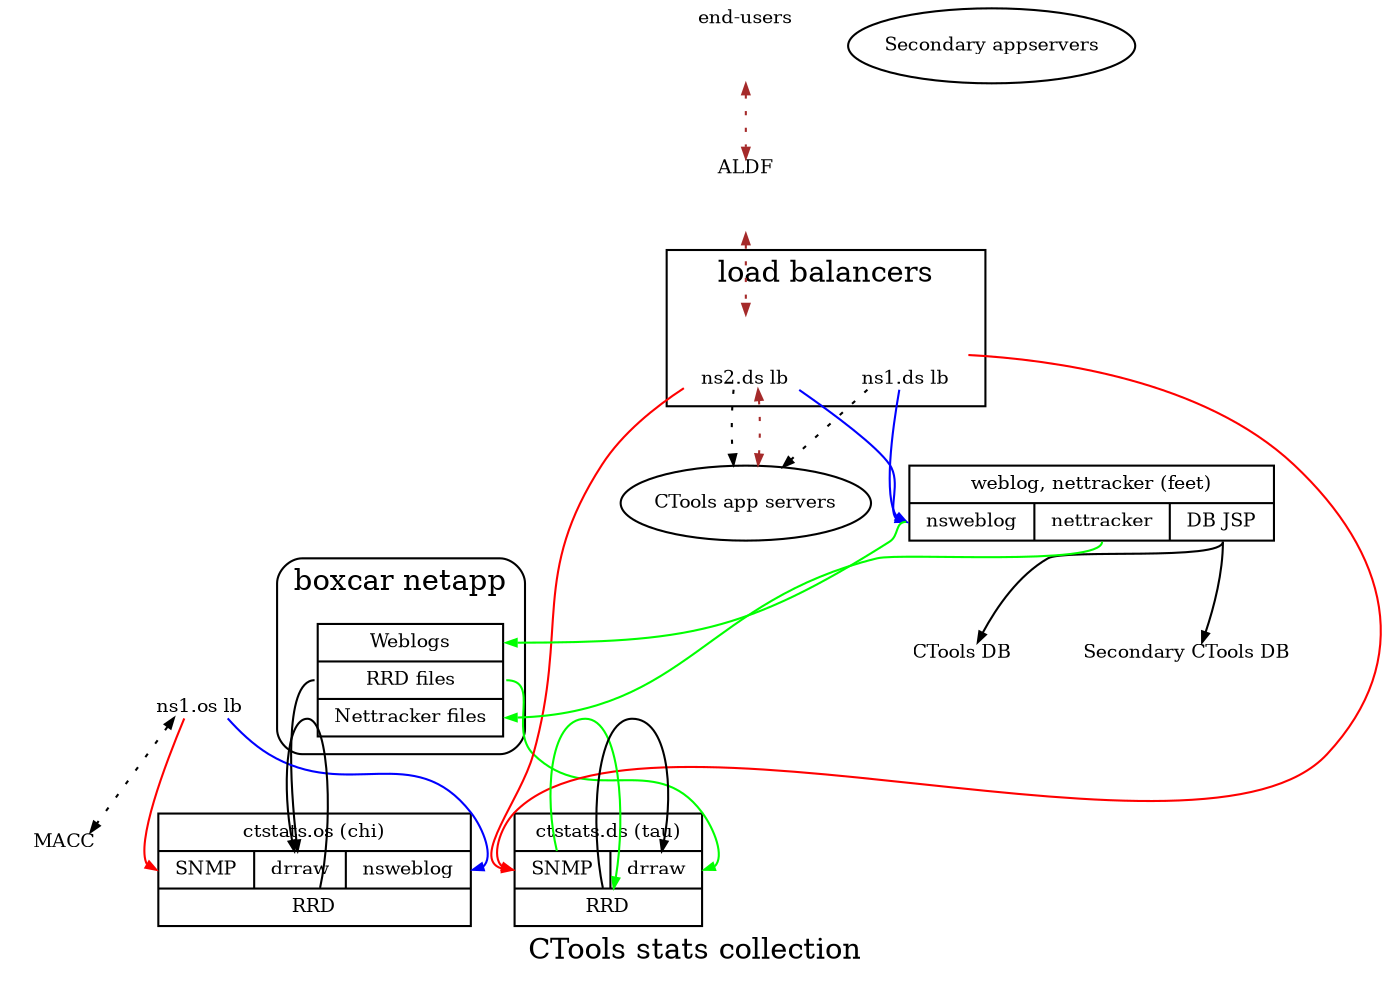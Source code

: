 digraph ctstats
{
	overlap = false
#	rankdir = LR
#	ranksep = 1.0;
	ratio = "auto";
	compound="true";

	node [shape="oval", fontsize=9, labelloc="c"];
	edge [arrowsize=0.5, color=black];

	label="CTools stats collection";

	UMNet [label="ALDF", labelloc="t", style="rounded,dotted", penwidth="0", shape="point", shapefile="icons/router.png"]
	UMNetMacc [label="MACC", labelloc="t", style="rounded,dotted", penwidth="0", shape="point", shapefile="icons/router.png"]

	ctoolsdb [label="CTools DB", color="blue", style="solid", URL="http://ctstats.ds.itd.umich.edu/stats-bin/drraw.cgi?Mode=view;Dashboard=1178035455.23662", labelloc="t", penwidth="0", shapefile="icons/db.jpg"]
	appservers [label="CTools app servers", URL="http://ctstats.ds.itd.umich.edu/stats-bin/drraw.cgi?Mode=view;Dashboard=1194322225.25790"]

	secctoolsdb [label="Secondary CTools DB", color="blue", style="solid", labelloc="t", penwidth="0", shapefile="icons/db.jpg"]
	secappservers [label="Secondary appservers"]

	voladmin [shape="record", label="{<weblog> Weblogs|<rrd> RRD files|<nettracker> Nettracker files}"]
#	voladmin [label="CTstats data", labelloc="t", color="blue", shape="box", style="solid", penwidth="0", shapefile="icons/disk_subsystem.png"]

	ns1 [label="ns1.ds lb", labelloc="b", shape="box", style="dotted", penwidth="0", shapefile="icons/gswanson_Citrix_Netscaler_1.png", URL="http://ctstats.ds.itd.umich.edu/stats-bin/drraw.cgi?Mode=view;Dashboard=1204922853.5498"]
	ns2 [label="ns2.ds lb", labelloc="b", shape="box", style="dotted", penwidth="0", shapefile="icons/gswanson_Citrix_Netscaler_1.png", URL="http://ctstats.ds.itd.umich.edu/stats-bin/drraw.cgi?Mode=view;Dashboard=1191545928.21917"]
	ns1os [label="ns1.os lb", labelloc="b", shape="box", style="dotted", penwidth="0", shapefile="icons/gswanson_Citrix_Netscaler_1.png", URL="http://ctstats.ds.itd.umich.edu/stats-bin/drraw.cgi?Mode=view;Dashboard=1204919004.3540"]

	ns1 -> appservers [style="dotted"]
	ns2 -> appservers [style="dotted"]

	tau [shape="record", label="{ctstats.ds (tau)|{<snmp> SNMP|<drraw> drraw}|{<rrd> RRD}}"]
	chi [shape="record", label="{ctstats.os (chi)|{<snmp> SNMP|<drraw> drraw|<nslog> nsweblog}|{<rrd> RRD}}"]

	feet [shape="record", label="{weblog, nettracker (feet)|{<nslog> nsweblog|<nettracker> nettracker|<dbjsp> DB JSP}}"]

	feet:dbjsp -> ctoolsdb;
	feet:dbjsp -> secctoolsdb;

	feet:nslog -> voladmin:weblog [color="green"]
	feet:nettracker -> voladmin:nettracker [color="green"]

	tau:snmp -> tau:rrd [color="green"]

	voladmin:rrd -> tau:drraw [color="green"]	
	tau:rrd -> tau:drraw

	voladmin:rrd -> chi:drraw
	chi:rrd -> chi:drraw

	ns1 -> tau:snmp [dir="left", color="red"]
	ns2 -> tau:snmp [dir="left", color="red"]

	ns1os -> chi:snmp [dir="left", color="red"]

	ns1os -> chi:nslog [color="blue"]
	ns2 -> feet:nslog [color="blue"]
	ns1 -> feet:nslog [color="blue"]

	subgraph cluster_lb {
		label="load balancers";
		rank="same";
		ns1; ns2;
	}

#	searchserver -> appservers [color = "purple", style="dotted"]

#	volctfs [label="Sakai resources vols", labelloc="t", color="red", shape="box", style="solid", penwidth="0", shapefile="icons/disk_subsystem.png"]
#	volora [label="Oracle DB vols", labelloc="t", color="blue", shape="box", style="solid", penwidth="0", shapefile="icons/disk_subsystem.png"]


#	flatcarvolctfs [label="Sakai resources vols replicas", labelloc="t", color="red", shape="box", style="solid", penwidth="0", shapefile="icons/disk_subsystem.png"]
#	flatcarvolora [label="Oracle DB vols secondary", labelloc="t", color="blue", shape="box", style="solid", penwidth="0", shapefile="icons/disk_subsystem.png"]

	subgraph cluster_storage {
		label="boxcar netapp";
		URL="http://ctstats.ds.itd.umich.edu/stats-bin/drraw.cgi?Mode=view&Dashboard=1151462293.28892";
		rank = "same";
		style = "rounded";
#		volctfs; 
#		volora;
		voladmin;
	}

	subgraph cluster_macc_test_storage {
		label="caboose netapp";
		URL="http://ctstats.os.itd.umich.edu/stats-bin/drraw.cgi?Mode=view;Dashboard=1202420113.2594";
		rank = "same";
		style = "rounded";
	}


	subgraph cluster_macc_storage {
		label="flatcar netapp";
		URL="http://ctstats.os.itd.umich.edu/stats-bin/drraw.cgi?Mode=view;Dashboard=1233110962.16117";
		rank = "same";
		style = "rounded";
#		flatcarvolctfs; 
#		flatcarvolora;
	}
	
#  	appservers -> ctoolsdb [color = "blue", dir="both", style="dotted"]
#	ctoolsdb -> volora [color = "green", dir="both", style="dotted"]
#	appservers ->  volctfs [color = "green", dir="both", style="dotted"]
#	volctfs -> searchserver [color = "green", style="dotted"]

#	appservers -> umiac [dir="both", style="dotted"]
#	ctoolsdb -> umiac  [style="dotted", style="solid"]

	"end-users" [penwidth="0", labelloc="t", shapefile="icons/cloud.png"];

	"end-users" -> UMNet -> ns2 -> appservers [color = "brown", dir="both", style="dotted"]

#	repnet [label="192.168.248/29", style="solid", color="red"]
#	reposnet [label="192.168.254/29", style="solid", color="red"]

#	volctfs -> repnet -> UMNet -> UMNetMacc -> reposnet -> flatcarvolctfs [color="red", style="solid"]

#	volora -> ctoolsdb -> UMNet -> UMNetMacc -> secctoolsdb -> flatcarvolora [color="blue"]

#	UMNet -> UMNetMacc [dir="both"]

#	ns1os -> secappservers [style="dotted"]

	ns1os -> UMNetMacc [dir="both", style="dotted"]	

	subgraph aldf {
		label="aldf";
		UMNet; 
		tau;
		feet;
#		appservers; 
#		searchserver; 
#		ctoolsdb; 
#		repnet;
	}

#	secctoolsdb -> secappservers [color="brown", style="dashed"]
#	flatcarvolora -> secctoolsdb [color="green", style="dashed"]
#	flatcarvolctfs -> secappservers [color="green", style="dashed"]

	subgraph macc {
		label="macc";
		UMNetMacc; 
#		secappservers; 
#		secctoolsdb; 
#		reposnet; 
		chi;
		ns1os;
	}
}
